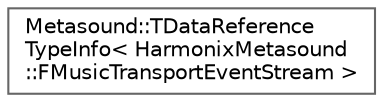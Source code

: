 digraph "Graphical Class Hierarchy"
{
 // INTERACTIVE_SVG=YES
 // LATEX_PDF_SIZE
  bgcolor="transparent";
  edge [fontname=Helvetica,fontsize=10,labelfontname=Helvetica,labelfontsize=10];
  node [fontname=Helvetica,fontsize=10,shape=box,height=0.2,width=0.4];
  rankdir="LR";
  Node0 [id="Node000000",label="Metasound::TDataReference\lTypeInfo\< HarmonixMetasound\l::FMusicTransportEventStream \>",height=0.2,width=0.4,color="grey40", fillcolor="white", style="filled",URL="$d8/dd3/struct_1_1Metasound_1_1TDataReferenceTypeInfo_3_01HarmonixMetasound_1_1FMusicTransportEventStream_01_4.html",tooltip=" "];
}
